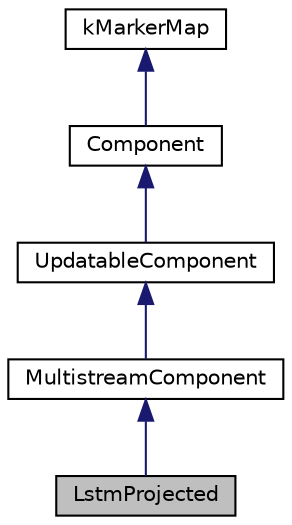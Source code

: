 digraph "LstmProjected"
{
  edge [fontname="Helvetica",fontsize="10",labelfontname="Helvetica",labelfontsize="10"];
  node [fontname="Helvetica",fontsize="10",shape=record];
  Node0 [label="LstmProjected",height=0.2,width=0.4,color="black", fillcolor="grey75", style="filled", fontcolor="black"];
  Node1 -> Node0 [dir="back",color="midnightblue",fontsize="10",style="solid",fontname="Helvetica"];
  Node1 [label="MultistreamComponent",height=0.2,width=0.4,color="black", fillcolor="white", style="filled",URL="$classkaldi_1_1nnet1_1_1MultistreamComponent.html",tooltip="Class MultistreamComponent is an extension of UpdatableComponent for recurrent networks, which are trained with parallel sequences. "];
  Node2 -> Node1 [dir="back",color="midnightblue",fontsize="10",style="solid",fontname="Helvetica"];
  Node2 [label="UpdatableComponent",height=0.2,width=0.4,color="black", fillcolor="white", style="filled",URL="$classkaldi_1_1nnet1_1_1UpdatableComponent.html",tooltip="Class UpdatableComponent is a Component which has trainable parameters, it contains SGD training hype..."];
  Node3 -> Node2 [dir="back",color="midnightblue",fontsize="10",style="solid",fontname="Helvetica"];
  Node3 [label="Component",height=0.2,width=0.4,color="black", fillcolor="white", style="filled",URL="$structkaldi_1_1nnet1_1_1Component.html",tooltip="Abstract class, building block of the network. "];
  Node4 -> Node3 [dir="back",color="midnightblue",fontsize="10",style="solid",fontname="Helvetica"];
  Node4 [label="kMarkerMap",height=0.2,width=0.4,color="black", fillcolor="white", style="filled",URL="$classkMarkerMap.html"];
}
